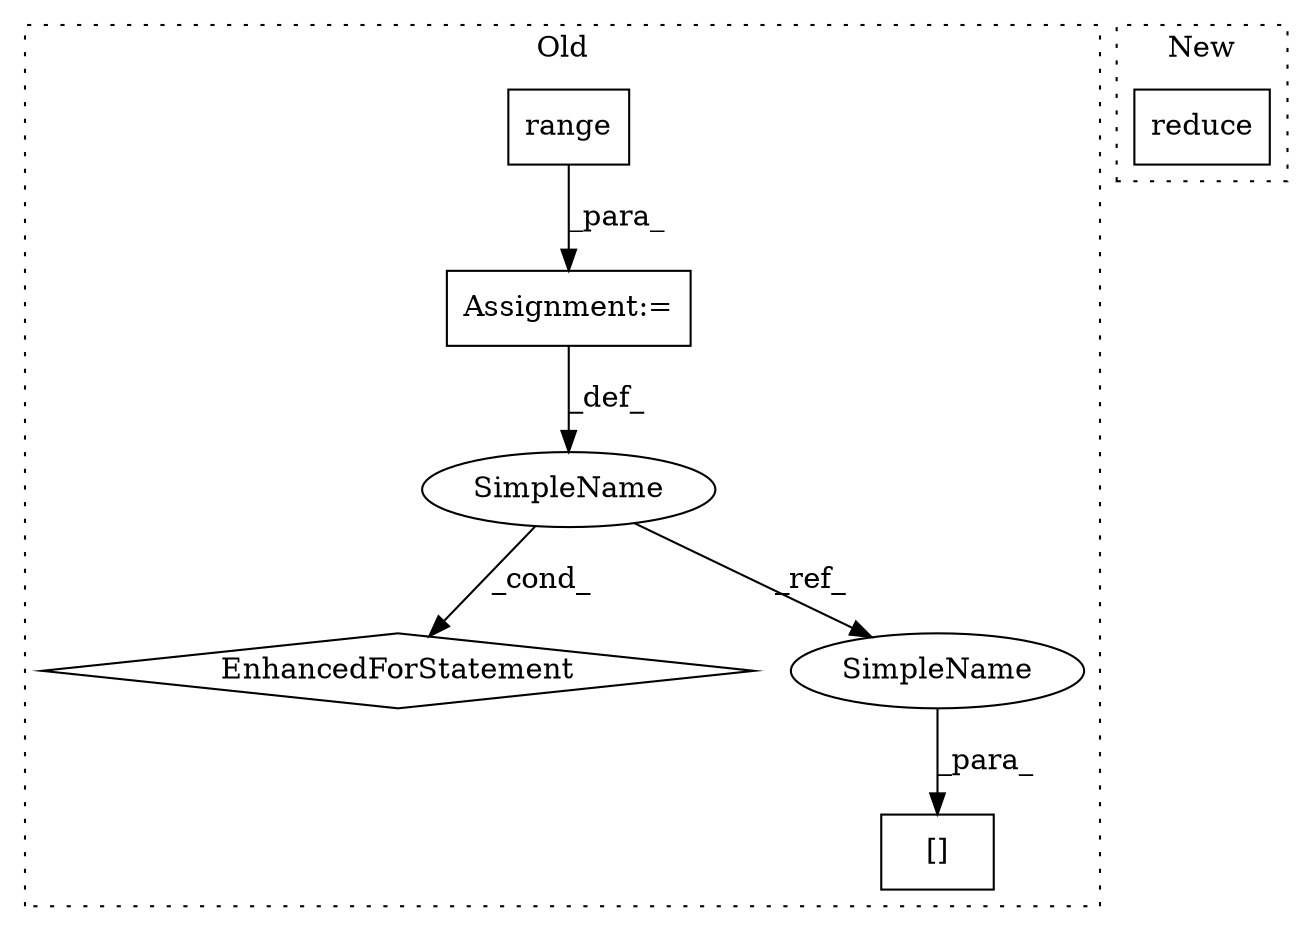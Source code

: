 digraph G {
subgraph cluster0 {
1 [label="range" a="32" s="3605,3628" l="6,1" shape="box"];
3 [label="Assignment:=" a="7" s="3540,3629" l="57,2" shape="box"];
4 [label="EnhancedForStatement" a="70" s="3540,3629" l="57,2" shape="diamond"];
5 [label="[]" a="2" s="3652,3660" l="7,1" shape="box"];
6 [label="SimpleName" a="42" s="3601" l="1" shape="ellipse"];
7 [label="SimpleName" a="42" s="3659" l="1" shape="ellipse"];
label = "Old";
style="dotted";
}
subgraph cluster1 {
2 [label="reduce" a="32" s="3920,3931" l="7,1" shape="box"];
label = "New";
style="dotted";
}
1 -> 3 [label="_para_"];
3 -> 6 [label="_def_"];
6 -> 4 [label="_cond_"];
6 -> 7 [label="_ref_"];
7 -> 5 [label="_para_"];
}